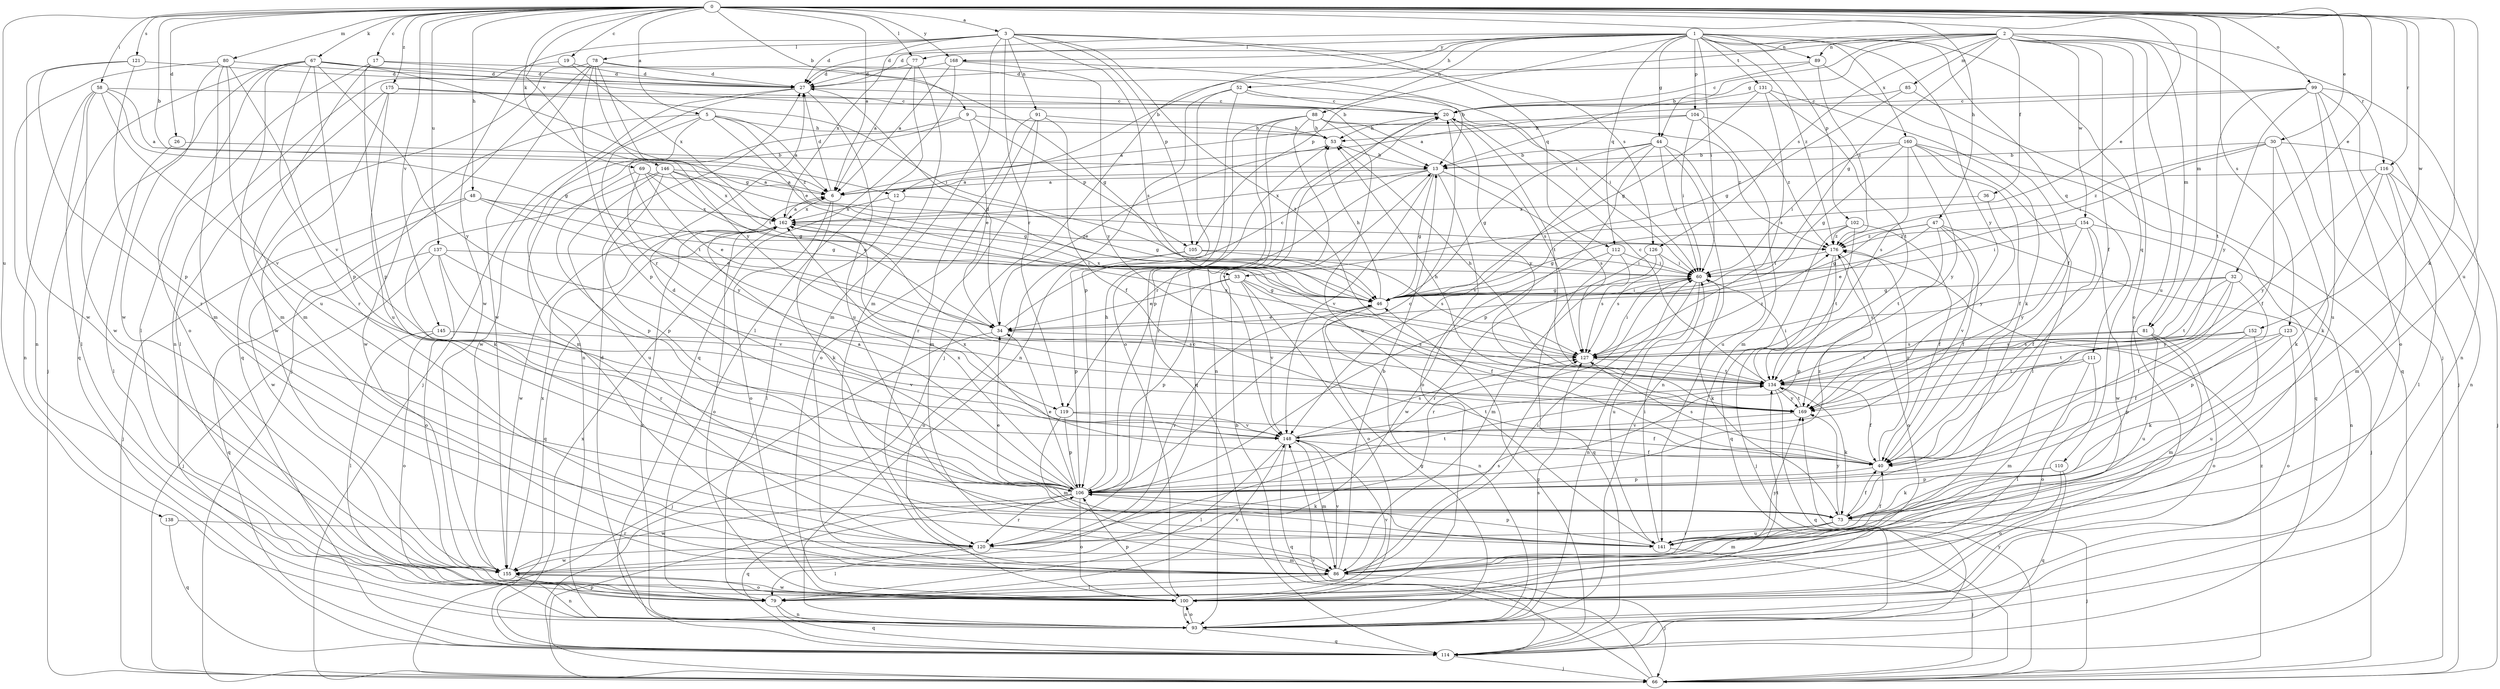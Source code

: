 strict digraph  {
0;
1;
2;
3;
5;
6;
9;
12;
13;
17;
19;
20;
26;
27;
30;
32;
33;
34;
36;
40;
44;
46;
47;
48;
52;
53;
58;
60;
66;
67;
69;
73;
77;
78;
79;
80;
81;
85;
86;
88;
89;
91;
93;
99;
100;
102;
104;
105;
106;
110;
111;
112;
114;
116;
119;
120;
121;
123;
126;
127;
131;
134;
137;
138;
141;
145;
146;
148;
152;
154;
155;
160;
162;
168;
169;
175;
176;
0 -> 3  [label=a];
0 -> 5  [label=a];
0 -> 6  [label=a];
0 -> 9  [label=b];
0 -> 12  [label=b];
0 -> 17  [label=c];
0 -> 19  [label=c];
0 -> 26  [label=d];
0 -> 30  [label=e];
0 -> 32  [label=e];
0 -> 33  [label=e];
0 -> 47  [label=h];
0 -> 48  [label=h];
0 -> 58  [label=i];
0 -> 67  [label=k];
0 -> 69  [label=k];
0 -> 73  [label=k];
0 -> 77  [label=l];
0 -> 80  [label=m];
0 -> 81  [label=m];
0 -> 99  [label=o];
0 -> 116  [label=r];
0 -> 121  [label=s];
0 -> 123  [label=s];
0 -> 137  [label=u];
0 -> 138  [label=u];
0 -> 141  [label=u];
0 -> 145  [label=v];
0 -> 146  [label=v];
0 -> 152  [label=w];
0 -> 168  [label=y];
0 -> 175  [label=z];
1 -> 27  [label=d];
1 -> 44  [label=g];
1 -> 52  [label=h];
1 -> 60  [label=i];
1 -> 66  [label=j];
1 -> 77  [label=l];
1 -> 88  [label=n];
1 -> 89  [label=n];
1 -> 102  [label=p];
1 -> 104  [label=p];
1 -> 105  [label=p];
1 -> 110  [label=q];
1 -> 111  [label=q];
1 -> 112  [label=q];
1 -> 131  [label=t];
1 -> 160  [label=x];
1 -> 168  [label=y];
1 -> 169  [label=y];
1 -> 176  [label=z];
2 -> 12  [label=b];
2 -> 13  [label=b];
2 -> 27  [label=d];
2 -> 36  [label=f];
2 -> 40  [label=f];
2 -> 44  [label=g];
2 -> 46  [label=g];
2 -> 66  [label=j];
2 -> 81  [label=m];
2 -> 85  [label=m];
2 -> 89  [label=n];
2 -> 100  [label=o];
2 -> 116  [label=r];
2 -> 126  [label=s];
2 -> 141  [label=u];
2 -> 154  [label=w];
3 -> 27  [label=d];
3 -> 78  [label=l];
3 -> 86  [label=m];
3 -> 91  [label=n];
3 -> 105  [label=p];
3 -> 112  [label=q];
3 -> 119  [label=r];
3 -> 126  [label=s];
3 -> 127  [label=s];
3 -> 134  [label=t];
3 -> 155  [label=w];
3 -> 162  [label=x];
5 -> 6  [label=a];
5 -> 33  [label=e];
5 -> 53  [label=h];
5 -> 119  [label=r];
5 -> 134  [label=t];
5 -> 155  [label=w];
5 -> 176  [label=z];
6 -> 27  [label=d];
6 -> 73  [label=k];
6 -> 100  [label=o];
6 -> 162  [label=x];
9 -> 34  [label=e];
9 -> 53  [label=h];
9 -> 86  [label=m];
9 -> 105  [label=p];
9 -> 155  [label=w];
12 -> 46  [label=g];
12 -> 79  [label=l];
12 -> 162  [label=x];
13 -> 6  [label=a];
13 -> 46  [label=g];
13 -> 100  [label=o];
13 -> 119  [label=r];
13 -> 127  [label=s];
13 -> 148  [label=v];
13 -> 162  [label=x];
17 -> 13  [label=b];
17 -> 27  [label=d];
17 -> 79  [label=l];
17 -> 86  [label=m];
17 -> 106  [label=p];
19 -> 27  [label=d];
19 -> 93  [label=n];
19 -> 162  [label=x];
20 -> 53  [label=h];
20 -> 93  [label=n];
20 -> 134  [label=t];
20 -> 169  [label=y];
26 -> 13  [label=b];
26 -> 79  [label=l];
27 -> 20  [label=c];
27 -> 66  [label=j];
27 -> 93  [label=n];
27 -> 141  [label=u];
30 -> 13  [label=b];
30 -> 40  [label=f];
30 -> 60  [label=i];
30 -> 73  [label=k];
30 -> 93  [label=n];
30 -> 176  [label=z];
32 -> 40  [label=f];
32 -> 46  [label=g];
32 -> 106  [label=p];
32 -> 127  [label=s];
32 -> 134  [label=t];
32 -> 169  [label=y];
33 -> 34  [label=e];
33 -> 40  [label=f];
33 -> 46  [label=g];
33 -> 100  [label=o];
33 -> 106  [label=p];
33 -> 148  [label=v];
34 -> 20  [label=c];
34 -> 27  [label=d];
34 -> 66  [label=j];
34 -> 127  [label=s];
36 -> 162  [label=x];
36 -> 169  [label=y];
40 -> 106  [label=p];
40 -> 127  [label=s];
40 -> 162  [label=x];
40 -> 176  [label=z];
44 -> 13  [label=b];
44 -> 46  [label=g];
44 -> 60  [label=i];
44 -> 93  [label=n];
44 -> 106  [label=p];
44 -> 141  [label=u];
44 -> 148  [label=v];
46 -> 34  [label=e];
46 -> 53  [label=h];
46 -> 60  [label=i];
46 -> 93  [label=n];
46 -> 120  [label=r];
46 -> 162  [label=x];
47 -> 34  [label=e];
47 -> 40  [label=f];
47 -> 46  [label=g];
47 -> 66  [label=j];
47 -> 134  [label=t];
47 -> 148  [label=v];
47 -> 176  [label=z];
48 -> 34  [label=e];
48 -> 46  [label=g];
48 -> 66  [label=j];
48 -> 155  [label=w];
48 -> 162  [label=x];
52 -> 20  [label=c];
52 -> 60  [label=i];
52 -> 93  [label=n];
52 -> 100  [label=o];
52 -> 106  [label=p];
53 -> 13  [label=b];
53 -> 34  [label=e];
58 -> 6  [label=a];
58 -> 20  [label=c];
58 -> 46  [label=g];
58 -> 79  [label=l];
58 -> 93  [label=n];
58 -> 148  [label=v];
58 -> 155  [label=w];
60 -> 46  [label=g];
60 -> 73  [label=k];
60 -> 93  [label=n];
60 -> 120  [label=r];
60 -> 141  [label=u];
66 -> 13  [label=b];
66 -> 106  [label=p];
66 -> 148  [label=v];
66 -> 169  [label=y];
66 -> 176  [label=z];
67 -> 13  [label=b];
67 -> 27  [label=d];
67 -> 46  [label=g];
67 -> 66  [label=j];
67 -> 86  [label=m];
67 -> 100  [label=o];
67 -> 106  [label=p];
67 -> 114  [label=q];
67 -> 120  [label=r];
67 -> 169  [label=y];
69 -> 6  [label=a];
69 -> 34  [label=e];
69 -> 46  [label=g];
69 -> 106  [label=p];
69 -> 169  [label=y];
73 -> 34  [label=e];
73 -> 40  [label=f];
73 -> 66  [label=j];
73 -> 86  [label=m];
73 -> 120  [label=r];
73 -> 141  [label=u];
73 -> 169  [label=y];
77 -> 6  [label=a];
77 -> 27  [label=d];
77 -> 79  [label=l];
77 -> 86  [label=m];
78 -> 27  [label=d];
78 -> 46  [label=g];
78 -> 66  [label=j];
78 -> 106  [label=p];
78 -> 114  [label=q];
78 -> 134  [label=t];
78 -> 155  [label=w];
78 -> 169  [label=y];
79 -> 93  [label=n];
79 -> 114  [label=q];
79 -> 148  [label=v];
80 -> 27  [label=d];
80 -> 86  [label=m];
80 -> 93  [label=n];
80 -> 141  [label=u];
80 -> 148  [label=v];
80 -> 155  [label=w];
81 -> 86  [label=m];
81 -> 100  [label=o];
81 -> 127  [label=s];
81 -> 134  [label=t];
81 -> 141  [label=u];
85 -> 20  [label=c];
85 -> 46  [label=g];
85 -> 114  [label=q];
86 -> 13  [label=b];
86 -> 60  [label=i];
86 -> 66  [label=j];
86 -> 79  [label=l];
86 -> 127  [label=s];
86 -> 148  [label=v];
86 -> 169  [label=y];
88 -> 53  [label=h];
88 -> 106  [label=p];
88 -> 114  [label=q];
88 -> 120  [label=r];
88 -> 127  [label=s];
88 -> 141  [label=u];
88 -> 148  [label=v];
88 -> 176  [label=z];
89 -> 20  [label=c];
89 -> 27  [label=d];
89 -> 40  [label=f];
89 -> 176  [label=z];
91 -> 40  [label=f];
91 -> 53  [label=h];
91 -> 86  [label=m];
91 -> 100  [label=o];
91 -> 120  [label=r];
93 -> 27  [label=d];
93 -> 46  [label=g];
93 -> 100  [label=o];
93 -> 114  [label=q];
93 -> 127  [label=s];
93 -> 162  [label=x];
99 -> 6  [label=a];
99 -> 20  [label=c];
99 -> 66  [label=j];
99 -> 93  [label=n];
99 -> 100  [label=o];
99 -> 134  [label=t];
99 -> 141  [label=u];
99 -> 169  [label=y];
100 -> 93  [label=n];
100 -> 106  [label=p];
100 -> 134  [label=t];
100 -> 148  [label=v];
100 -> 155  [label=w];
102 -> 40  [label=f];
102 -> 46  [label=g];
102 -> 114  [label=q];
102 -> 134  [label=t];
102 -> 176  [label=z];
104 -> 6  [label=a];
104 -> 53  [label=h];
104 -> 60  [label=i];
104 -> 86  [label=m];
104 -> 176  [label=z];
105 -> 60  [label=i];
105 -> 100  [label=o];
105 -> 106  [label=p];
105 -> 127  [label=s];
106 -> 6  [label=a];
106 -> 20  [label=c];
106 -> 27  [label=d];
106 -> 34  [label=e];
106 -> 53  [label=h];
106 -> 73  [label=k];
106 -> 100  [label=o];
106 -> 114  [label=q];
106 -> 120  [label=r];
106 -> 134  [label=t];
106 -> 155  [label=w];
106 -> 162  [label=x];
106 -> 176  [label=z];
110 -> 73  [label=k];
110 -> 100  [label=o];
110 -> 106  [label=p];
110 -> 114  [label=q];
111 -> 79  [label=l];
111 -> 86  [label=m];
111 -> 100  [label=o];
111 -> 134  [label=t];
112 -> 60  [label=i];
112 -> 114  [label=q];
112 -> 127  [label=s];
112 -> 155  [label=w];
114 -> 46  [label=g];
114 -> 66  [label=j];
114 -> 162  [label=x];
116 -> 6  [label=a];
116 -> 66  [label=j];
116 -> 73  [label=k];
116 -> 79  [label=l];
116 -> 86  [label=m];
116 -> 169  [label=y];
119 -> 40  [label=f];
119 -> 86  [label=m];
119 -> 106  [label=p];
119 -> 148  [label=v];
120 -> 79  [label=l];
120 -> 86  [label=m];
120 -> 155  [label=w];
121 -> 27  [label=d];
121 -> 106  [label=p];
121 -> 120  [label=r];
121 -> 155  [label=w];
123 -> 73  [label=k];
123 -> 100  [label=o];
123 -> 106  [label=p];
123 -> 127  [label=s];
126 -> 60  [label=i];
126 -> 86  [label=m];
126 -> 120  [label=r];
126 -> 127  [label=s];
127 -> 60  [label=i];
127 -> 134  [label=t];
127 -> 162  [label=x];
127 -> 176  [label=z];
131 -> 20  [label=c];
131 -> 46  [label=g];
131 -> 73  [label=k];
131 -> 127  [label=s];
131 -> 134  [label=t];
134 -> 20  [label=c];
134 -> 40  [label=f];
134 -> 53  [label=h];
134 -> 60  [label=i];
134 -> 73  [label=k];
134 -> 114  [label=q];
134 -> 169  [label=y];
137 -> 60  [label=i];
137 -> 66  [label=j];
137 -> 100  [label=o];
137 -> 114  [label=q];
137 -> 120  [label=r];
137 -> 148  [label=v];
138 -> 114  [label=q];
138 -> 120  [label=r];
141 -> 40  [label=f];
141 -> 60  [label=i];
141 -> 66  [label=j];
141 -> 106  [label=p];
145 -> 79  [label=l];
145 -> 100  [label=o];
145 -> 127  [label=s];
145 -> 148  [label=v];
146 -> 6  [label=a];
146 -> 34  [label=e];
146 -> 46  [label=g];
146 -> 73  [label=k];
146 -> 106  [label=p];
146 -> 141  [label=u];
146 -> 162  [label=x];
148 -> 40  [label=f];
148 -> 79  [label=l];
148 -> 86  [label=m];
148 -> 114  [label=q];
148 -> 127  [label=s];
148 -> 134  [label=t];
152 -> 40  [label=f];
152 -> 127  [label=s];
152 -> 134  [label=t];
152 -> 141  [label=u];
154 -> 40  [label=f];
154 -> 60  [label=i];
154 -> 93  [label=n];
154 -> 155  [label=w];
154 -> 169  [label=y];
154 -> 176  [label=z];
155 -> 20  [label=c];
155 -> 93  [label=n];
155 -> 100  [label=o];
155 -> 162  [label=x];
160 -> 13  [label=b];
160 -> 40  [label=f];
160 -> 46  [label=g];
160 -> 60  [label=i];
160 -> 79  [label=l];
160 -> 114  [label=q];
160 -> 127  [label=s];
160 -> 169  [label=y];
162 -> 6  [label=a];
162 -> 100  [label=o];
162 -> 114  [label=q];
162 -> 155  [label=w];
162 -> 176  [label=z];
168 -> 6  [label=a];
168 -> 27  [label=d];
168 -> 60  [label=i];
168 -> 114  [label=q];
168 -> 169  [label=y];
169 -> 53  [label=h];
169 -> 134  [label=t];
169 -> 148  [label=v];
175 -> 20  [label=c];
175 -> 60  [label=i];
175 -> 79  [label=l];
175 -> 141  [label=u];
175 -> 155  [label=w];
176 -> 60  [label=i];
176 -> 66  [label=j];
176 -> 100  [label=o];
176 -> 106  [label=p];
}
